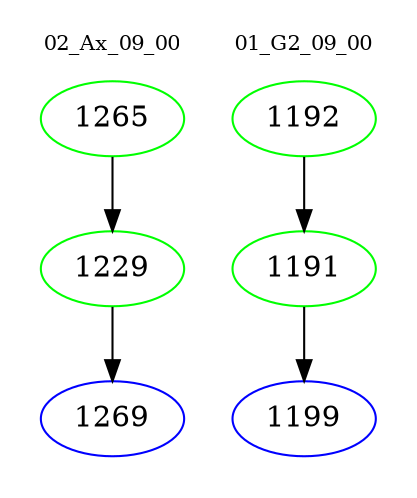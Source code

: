 digraph{
subgraph cluster_0 {
color = white
label = "02_Ax_09_00";
fontsize=10;
T0_1265 [label="1265", color="green"]
T0_1265 -> T0_1229 [color="black"]
T0_1229 [label="1229", color="green"]
T0_1229 -> T0_1269 [color="black"]
T0_1269 [label="1269", color="blue"]
}
subgraph cluster_1 {
color = white
label = "01_G2_09_00";
fontsize=10;
T1_1192 [label="1192", color="green"]
T1_1192 -> T1_1191 [color="black"]
T1_1191 [label="1191", color="green"]
T1_1191 -> T1_1199 [color="black"]
T1_1199 [label="1199", color="blue"]
}
}
